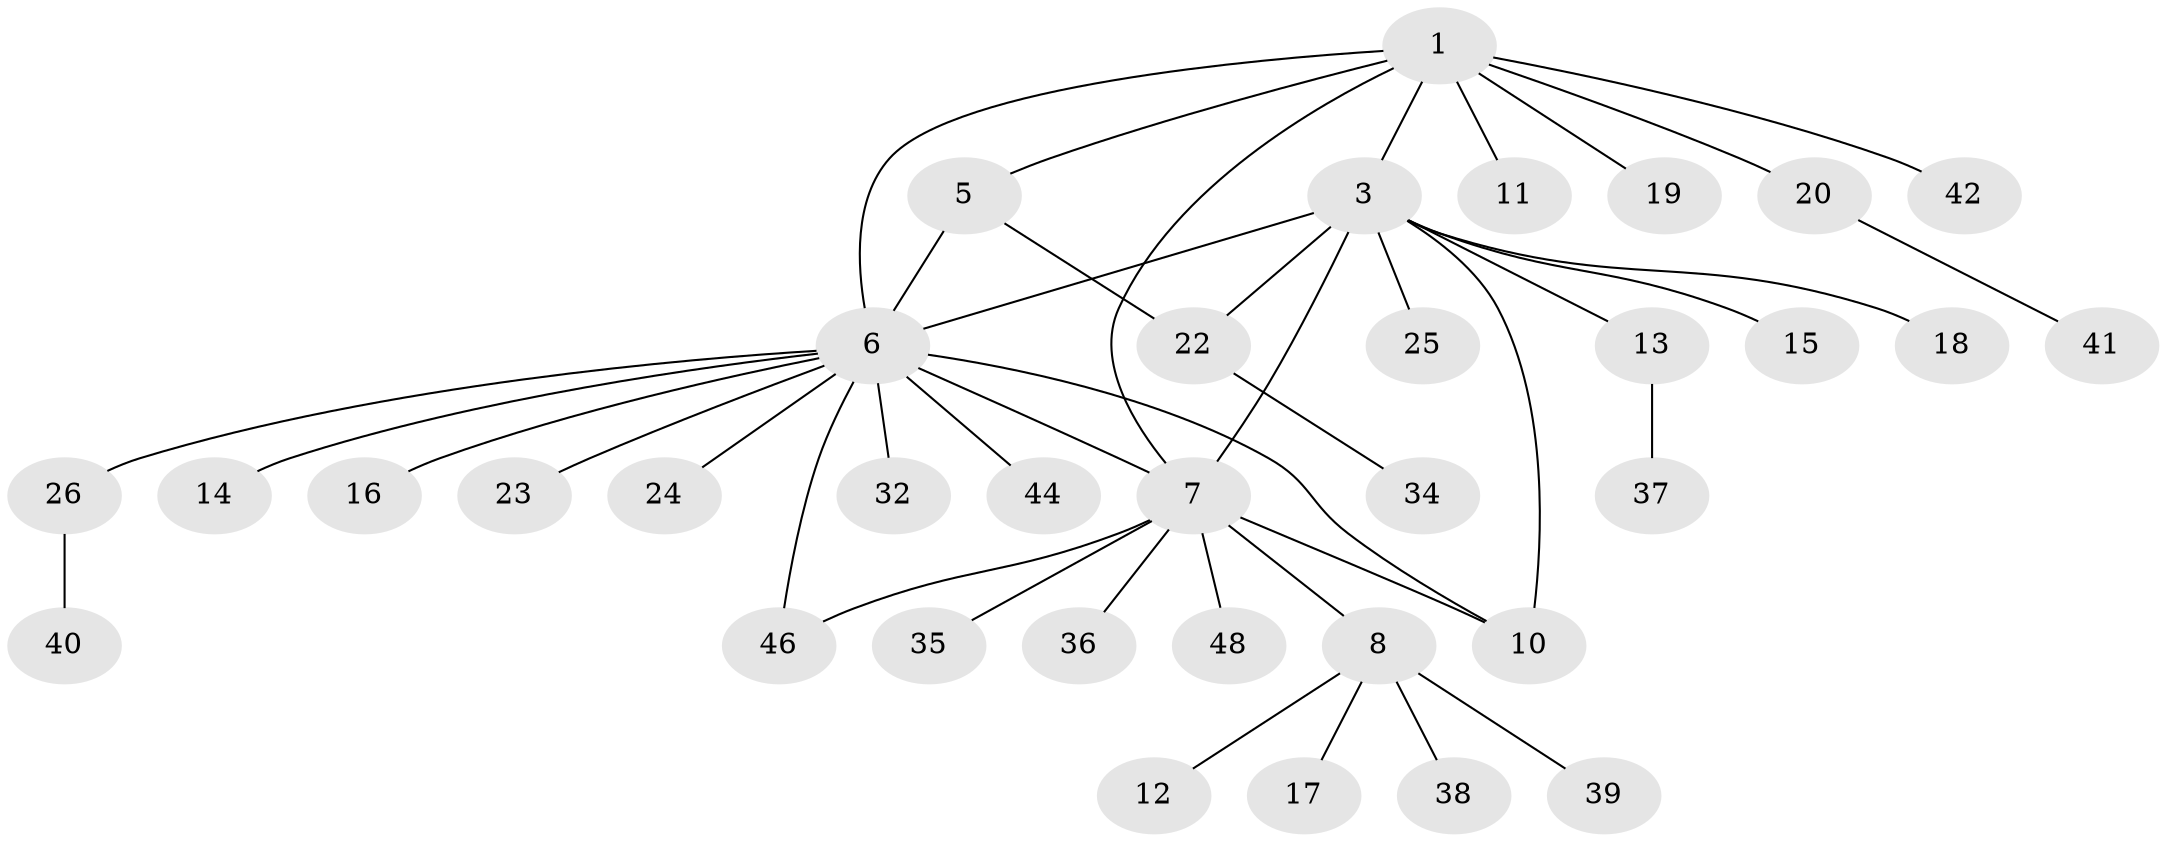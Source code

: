 // Generated by graph-tools (version 1.1) at 2025/24/03/03/25 07:24:17]
// undirected, 35 vertices, 42 edges
graph export_dot {
graph [start="1"]
  node [color=gray90,style=filled];
  1 [super="+2"];
  3 [super="+4"];
  5 [super="+21"];
  6 [super="+9"];
  7 [super="+31"];
  8 [super="+30"];
  10;
  11;
  12;
  13;
  14;
  15 [super="+45"];
  16;
  17 [super="+27"];
  18;
  19 [super="+28"];
  20;
  22 [super="+43"];
  23;
  24;
  25;
  26 [super="+29"];
  32 [super="+33"];
  34;
  35;
  36;
  37;
  38;
  39;
  40;
  41;
  42;
  44 [super="+47"];
  46;
  48 [super="+49"];
  1 -- 3;
  1 -- 7;
  1 -- 11;
  1 -- 19;
  1 -- 20;
  1 -- 42;
  1 -- 5;
  1 -- 6;
  3 -- 13;
  3 -- 6;
  3 -- 7;
  3 -- 10;
  3 -- 15;
  3 -- 18;
  3 -- 22;
  3 -- 25;
  5 -- 6 [weight=2];
  5 -- 22;
  6 -- 7;
  6 -- 14;
  6 -- 44;
  6 -- 46;
  6 -- 32;
  6 -- 10;
  6 -- 16;
  6 -- 23;
  6 -- 24;
  6 -- 26;
  7 -- 8;
  7 -- 10;
  7 -- 46;
  7 -- 48;
  7 -- 35;
  7 -- 36;
  8 -- 12;
  8 -- 17;
  8 -- 38;
  8 -- 39;
  13 -- 37;
  20 -- 41;
  22 -- 34;
  26 -- 40;
}
